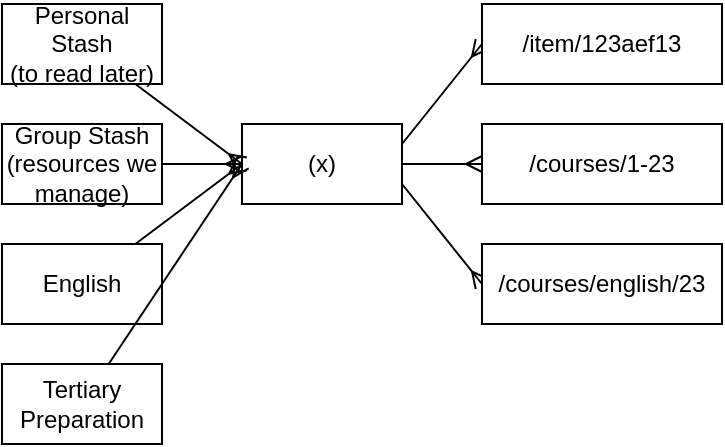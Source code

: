 <mxfile version="17.5.0" type="google"><diagram id="i1CshDZ4wHHr0oKXHkXZ" name="Page-4"><mxGraphModel grid="1" page="1" gridSize="10" guides="1" tooltips="1" connect="1" arrows="1" fold="1" pageScale="1" pageWidth="827" pageHeight="1169" math="0" shadow="0"><root><mxCell id="_2U_I2YEsahBAb22hYMK-0"/><mxCell id="_2U_I2YEsahBAb22hYMK-1" parent="_2U_I2YEsahBAb22hYMK-0"/><mxCell id="_2U_I2YEsahBAb22hYMK-5" style="edgeStyle=none;rounded=0;orthogonalLoop=1;jettySize=auto;html=1;entryX=0;entryY=0.5;entryDx=0;entryDy=0;endArrow=ERmany;endFill=0;exitX=1;exitY=0.25;exitDx=0;exitDy=0;" edge="1" parent="_2U_I2YEsahBAb22hYMK-1" source="_2U_I2YEsahBAb22hYMK-2" target="_2U_I2YEsahBAb22hYMK-3"><mxGeometry relative="1" as="geometry"/></mxCell><mxCell id="_2U_I2YEsahBAb22hYMK-9" style="edgeStyle=none;rounded=0;orthogonalLoop=1;jettySize=auto;html=1;entryX=0;entryY=0.5;entryDx=0;entryDy=0;endArrow=ERmany;endFill=0;exitX=1;exitY=0.75;exitDx=0;exitDy=0;" edge="1" parent="_2U_I2YEsahBAb22hYMK-1" source="_2U_I2YEsahBAb22hYMK-2" target="_2U_I2YEsahBAb22hYMK-7"><mxGeometry relative="1" as="geometry"/></mxCell><mxCell id="_2U_I2YEsahBAb22hYMK-10" style="edgeStyle=none;rounded=0;orthogonalLoop=1;jettySize=auto;html=1;entryX=0;entryY=0.5;entryDx=0;entryDy=0;endArrow=ERmany;endFill=0;exitX=1;exitY=0.5;exitDx=0;exitDy=0;" edge="1" parent="_2U_I2YEsahBAb22hYMK-1" source="_2U_I2YEsahBAb22hYMK-2" target="_2U_I2YEsahBAb22hYMK-4"><mxGeometry relative="1" as="geometry"/></mxCell><mxCell id="_2U_I2YEsahBAb22hYMK-2" value="(x)" style="rounded=0;whiteSpace=wrap;html=1;" vertex="1" parent="_2U_I2YEsahBAb22hYMK-1"><mxGeometry x="120" y="160" width="80" height="40" as="geometry"/></mxCell><mxCell id="_2U_I2YEsahBAb22hYMK-3" value="/item/123aef13" style="rounded=0;whiteSpace=wrap;html=1;" vertex="1" parent="_2U_I2YEsahBAb22hYMK-1"><mxGeometry x="240" y="100" width="120" height="40" as="geometry"/></mxCell><mxCell id="_2U_I2YEsahBAb22hYMK-4" value="/courses/1-23" style="rounded=0;whiteSpace=wrap;html=1;" vertex="1" parent="_2U_I2YEsahBAb22hYMK-1"><mxGeometry x="240" y="160" width="120" height="40" as="geometry"/></mxCell><mxCell id="_2U_I2YEsahBAb22hYMK-7" value="/courses/english/23" style="rounded=0;whiteSpace=wrap;html=1;" vertex="1" parent="_2U_I2YEsahBAb22hYMK-1"><mxGeometry x="240" y="220" width="120" height="40" as="geometry"/></mxCell><mxCell id="_2U_I2YEsahBAb22hYMK-19" style="edgeStyle=none;rounded=0;orthogonalLoop=1;jettySize=auto;html=1;entryX=0;entryY=0.5;entryDx=0;entryDy=0;endArrow=ERmany;endFill=0;" edge="1" parent="_2U_I2YEsahBAb22hYMK-1" source="_2U_I2YEsahBAb22hYMK-11" target="_2U_I2YEsahBAb22hYMK-2"><mxGeometry relative="1" as="geometry"/></mxCell><mxCell id="_2U_I2YEsahBAb22hYMK-11" value="Personal Stash&lt;br&gt;(to read later)" style="rounded=0;whiteSpace=wrap;html=1;" vertex="1" parent="_2U_I2YEsahBAb22hYMK-1"><mxGeometry y="100" width="80" height="40" as="geometry"/></mxCell><mxCell id="_2U_I2YEsahBAb22hYMK-18" style="edgeStyle=none;rounded=0;orthogonalLoop=1;jettySize=auto;html=1;entryX=0;entryY=0.5;entryDx=0;entryDy=0;endArrow=ERmany;endFill=0;" edge="1" parent="_2U_I2YEsahBAb22hYMK-1" source="_2U_I2YEsahBAb22hYMK-12" target="_2U_I2YEsahBAb22hYMK-2"><mxGeometry relative="1" as="geometry"/></mxCell><mxCell id="_2U_I2YEsahBAb22hYMK-12" value="Group Stash&lt;br&gt;(resources we manage)" style="rounded=0;whiteSpace=wrap;html=1;" vertex="1" parent="_2U_I2YEsahBAb22hYMK-1"><mxGeometry y="160" width="80" height="40" as="geometry"/></mxCell><mxCell id="_2U_I2YEsahBAb22hYMK-17" style="edgeStyle=none;rounded=0;orthogonalLoop=1;jettySize=auto;html=1;entryX=0;entryY=0.5;entryDx=0;entryDy=0;endArrow=ERmany;endFill=0;" edge="1" parent="_2U_I2YEsahBAb22hYMK-1" source="_2U_I2YEsahBAb22hYMK-13" target="_2U_I2YEsahBAb22hYMK-2"><mxGeometry relative="1" as="geometry"/></mxCell><mxCell id="_2U_I2YEsahBAb22hYMK-13" value="English" style="rounded=0;whiteSpace=wrap;html=1;" vertex="1" parent="_2U_I2YEsahBAb22hYMK-1"><mxGeometry y="220" width="80" height="40" as="geometry"/></mxCell><mxCell id="_2U_I2YEsahBAb22hYMK-16" style="edgeStyle=none;rounded=0;orthogonalLoop=1;jettySize=auto;html=1;entryX=0;entryY=0.5;entryDx=0;entryDy=0;endArrow=ERmany;endFill=0;" edge="1" parent="_2U_I2YEsahBAb22hYMK-1" source="_2U_I2YEsahBAb22hYMK-14" target="_2U_I2YEsahBAb22hYMK-2"><mxGeometry relative="1" as="geometry"/></mxCell><mxCell id="_2U_I2YEsahBAb22hYMK-14" value="Tertiary Preparation" style="rounded=0;whiteSpace=wrap;html=1;" vertex="1" parent="_2U_I2YEsahBAb22hYMK-1"><mxGeometry y="280" width="80" height="40" as="geometry"/></mxCell></root></mxGraphModel></diagram></mxfile>
